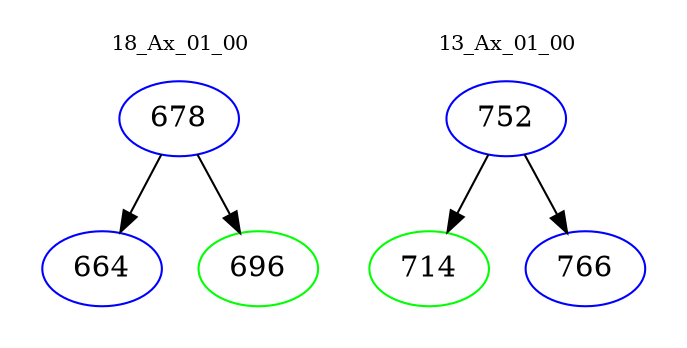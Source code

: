 digraph{
subgraph cluster_0 {
color = white
label = "18_Ax_01_00";
fontsize=10;
T0_678 [label="678", color="blue"]
T0_678 -> T0_664 [color="black"]
T0_664 [label="664", color="blue"]
T0_678 -> T0_696 [color="black"]
T0_696 [label="696", color="green"]
}
subgraph cluster_1 {
color = white
label = "13_Ax_01_00";
fontsize=10;
T1_752 [label="752", color="blue"]
T1_752 -> T1_714 [color="black"]
T1_714 [label="714", color="green"]
T1_752 -> T1_766 [color="black"]
T1_766 [label="766", color="blue"]
}
}
